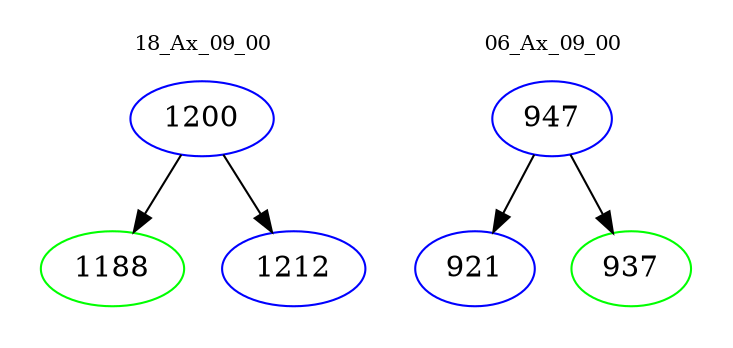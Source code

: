 digraph{
subgraph cluster_0 {
color = white
label = "18_Ax_09_00";
fontsize=10;
T0_1200 [label="1200", color="blue"]
T0_1200 -> T0_1188 [color="black"]
T0_1188 [label="1188", color="green"]
T0_1200 -> T0_1212 [color="black"]
T0_1212 [label="1212", color="blue"]
}
subgraph cluster_1 {
color = white
label = "06_Ax_09_00";
fontsize=10;
T1_947 [label="947", color="blue"]
T1_947 -> T1_921 [color="black"]
T1_921 [label="921", color="blue"]
T1_947 -> T1_937 [color="black"]
T1_937 [label="937", color="green"]
}
}

